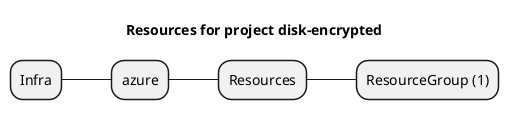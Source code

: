 @startmindmap
title Resources for project disk-encrypted
skinparam monochrome true
+ Infra
++ azure
+++ Resources
++++ ResourceGroup (1)
@endmindmap